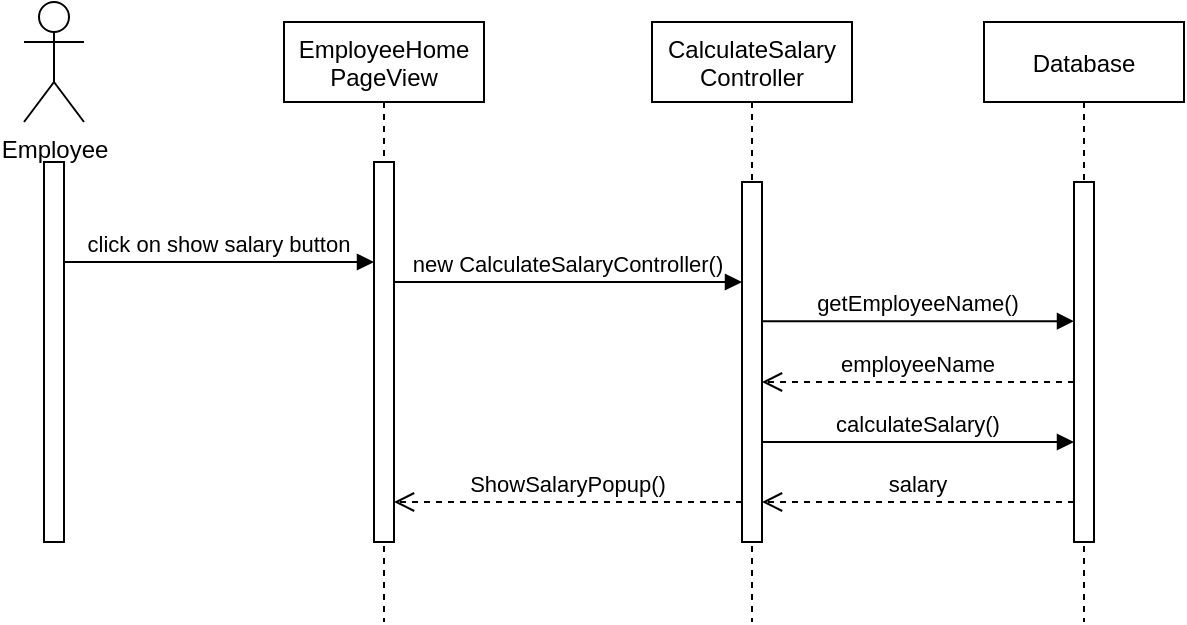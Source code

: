 <mxfile version="14.1.8" type="github">
  <diagram id="Pw_FQFGpAdDdGR9PmW3k" name="Page-1">
    <mxGraphModel dx="923" dy="376" grid="1" gridSize="10" guides="1" tooltips="1" connect="1" arrows="1" fold="1" page="1" pageScale="1" pageWidth="827" pageHeight="1169" math="0" shadow="0">
      <root>
        <mxCell id="0" />
        <mxCell id="1" parent="0" />
        <mxCell id="ApNMNNl2spRxYkzGzLZT-1" value="EmployeeHome&#xa;PageView" style="shape=umlLifeline;perimeter=lifelinePerimeter;container=1;collapsible=0;recursiveResize=0;rounded=0;shadow=0;strokeWidth=1;" vertex="1" parent="1">
          <mxGeometry x="180" y="80" width="100" height="300" as="geometry" />
        </mxCell>
        <mxCell id="ApNMNNl2spRxYkzGzLZT-2" value="" style="points=[];perimeter=orthogonalPerimeter;rounded=0;shadow=0;strokeWidth=1;" vertex="1" parent="ApNMNNl2spRxYkzGzLZT-1">
          <mxGeometry x="45" y="70" width="10" height="190" as="geometry" />
        </mxCell>
        <mxCell id="ApNMNNl2spRxYkzGzLZT-3" value="CalculateSalary&#xa;Controller" style="shape=umlLifeline;perimeter=lifelinePerimeter;container=1;collapsible=0;recursiveResize=0;rounded=0;shadow=0;strokeWidth=1;" vertex="1" parent="1">
          <mxGeometry x="364" y="80" width="100" height="300" as="geometry" />
        </mxCell>
        <mxCell id="ApNMNNl2spRxYkzGzLZT-4" value="" style="points=[];perimeter=orthogonalPerimeter;rounded=0;shadow=0;strokeWidth=1;" vertex="1" parent="ApNMNNl2spRxYkzGzLZT-3">
          <mxGeometry x="45" y="80" width="10" height="180" as="geometry" />
        </mxCell>
        <mxCell id="ApNMNNl2spRxYkzGzLZT-5" value="Employee" style="shape=umlActor;verticalLabelPosition=bottom;verticalAlign=top;html=1;outlineConnect=0;" vertex="1" parent="1">
          <mxGeometry x="50" y="70" width="30" height="60" as="geometry" />
        </mxCell>
        <mxCell id="ApNMNNl2spRxYkzGzLZT-6" value="Database" style="shape=umlLifeline;perimeter=lifelinePerimeter;container=1;collapsible=0;recursiveResize=0;rounded=0;shadow=0;strokeWidth=1;" vertex="1" parent="1">
          <mxGeometry x="530" y="80" width="100" height="300" as="geometry" />
        </mxCell>
        <mxCell id="ApNMNNl2spRxYkzGzLZT-7" value="" style="points=[];perimeter=orthogonalPerimeter;rounded=0;shadow=0;strokeWidth=1;" vertex="1" parent="ApNMNNl2spRxYkzGzLZT-6">
          <mxGeometry x="45" y="80" width="10" height="180" as="geometry" />
        </mxCell>
        <mxCell id="ApNMNNl2spRxYkzGzLZT-8" value="" style="points=[];perimeter=orthogonalPerimeter;rounded=0;shadow=0;strokeWidth=1;" vertex="1" parent="1">
          <mxGeometry x="60" y="150" width="10" height="190" as="geometry" />
        </mxCell>
        <mxCell id="ApNMNNl2spRxYkzGzLZT-10" value="click on show salary button" style="verticalAlign=bottom;endArrow=block;shadow=0;strokeWidth=1;" edge="1" parent="1" source="ApNMNNl2spRxYkzGzLZT-8" target="ApNMNNl2spRxYkzGzLZT-2">
          <mxGeometry relative="1" as="geometry">
            <mxPoint x="140" y="470" as="sourcePoint" />
            <mxPoint x="265" y="400" as="targetPoint" />
            <Array as="points">
              <mxPoint x="100" y="200" />
            </Array>
          </mxGeometry>
        </mxCell>
        <mxCell id="ApNMNNl2spRxYkzGzLZT-12" value="new CalculateSalaryController()" style="verticalAlign=bottom;endArrow=block;shadow=0;strokeWidth=1;" edge="1" parent="1" source="ApNMNNl2spRxYkzGzLZT-2" target="ApNMNNl2spRxYkzGzLZT-4">
          <mxGeometry relative="1" as="geometry">
            <mxPoint x="240" y="210" as="sourcePoint" />
            <mxPoint x="395" y="210" as="targetPoint" />
            <Array as="points">
              <mxPoint x="270" y="210" />
            </Array>
          </mxGeometry>
        </mxCell>
        <mxCell id="ApNMNNl2spRxYkzGzLZT-13" value="getEmployeeName()" style="verticalAlign=bottom;endArrow=block;shadow=0;strokeWidth=1;" edge="1" parent="1" source="ApNMNNl2spRxYkzGzLZT-4" target="ApNMNNl2spRxYkzGzLZT-7">
          <mxGeometry relative="1" as="geometry">
            <mxPoint x="400" y="229.58" as="sourcePoint" />
            <mxPoint x="574" y="229.58" as="targetPoint" />
            <Array as="points">
              <mxPoint x="435" y="229.58" />
            </Array>
          </mxGeometry>
        </mxCell>
        <mxCell id="ApNMNNl2spRxYkzGzLZT-14" value="employeeName" style="verticalAlign=bottom;endArrow=open;dashed=1;endSize=8;shadow=0;strokeWidth=1;" edge="1" parent="1" source="ApNMNNl2spRxYkzGzLZT-7" target="ApNMNNl2spRxYkzGzLZT-4">
          <mxGeometry relative="1" as="geometry">
            <mxPoint x="490" y="310" as="targetPoint" />
            <mxPoint x="580" y="330" as="sourcePoint" />
            <Array as="points">
              <mxPoint x="530" y="260" />
            </Array>
          </mxGeometry>
        </mxCell>
        <mxCell id="ApNMNNl2spRxYkzGzLZT-15" value="calculateSalary()" style="verticalAlign=bottom;endArrow=block;shadow=0;strokeWidth=1;" edge="1" parent="1">
          <mxGeometry relative="1" as="geometry">
            <mxPoint x="419" y="290.0" as="sourcePoint" />
            <mxPoint x="575" y="290.0" as="targetPoint" />
            <Array as="points">
              <mxPoint x="435" y="290" />
            </Array>
          </mxGeometry>
        </mxCell>
        <mxCell id="ApNMNNl2spRxYkzGzLZT-16" value="salary" style="verticalAlign=bottom;endArrow=open;dashed=1;endSize=8;shadow=0;strokeWidth=1;" edge="1" parent="1">
          <mxGeometry relative="1" as="geometry">
            <mxPoint x="419" y="320" as="targetPoint" />
            <mxPoint x="575" y="320" as="sourcePoint" />
            <Array as="points">
              <mxPoint x="530" y="320" />
            </Array>
          </mxGeometry>
        </mxCell>
        <mxCell id="ApNMNNl2spRxYkzGzLZT-17" value="ShowSalaryPopup()" style="verticalAlign=bottom;endArrow=open;dashed=1;endSize=8;shadow=0;strokeWidth=1;" edge="1" parent="1" source="ApNMNNl2spRxYkzGzLZT-4" target="ApNMNNl2spRxYkzGzLZT-2">
          <mxGeometry relative="1" as="geometry">
            <mxPoint x="250" y="320" as="targetPoint" />
            <mxPoint x="406" y="320" as="sourcePoint" />
            <Array as="points">
              <mxPoint x="361" y="320" />
            </Array>
          </mxGeometry>
        </mxCell>
      </root>
    </mxGraphModel>
  </diagram>
</mxfile>
